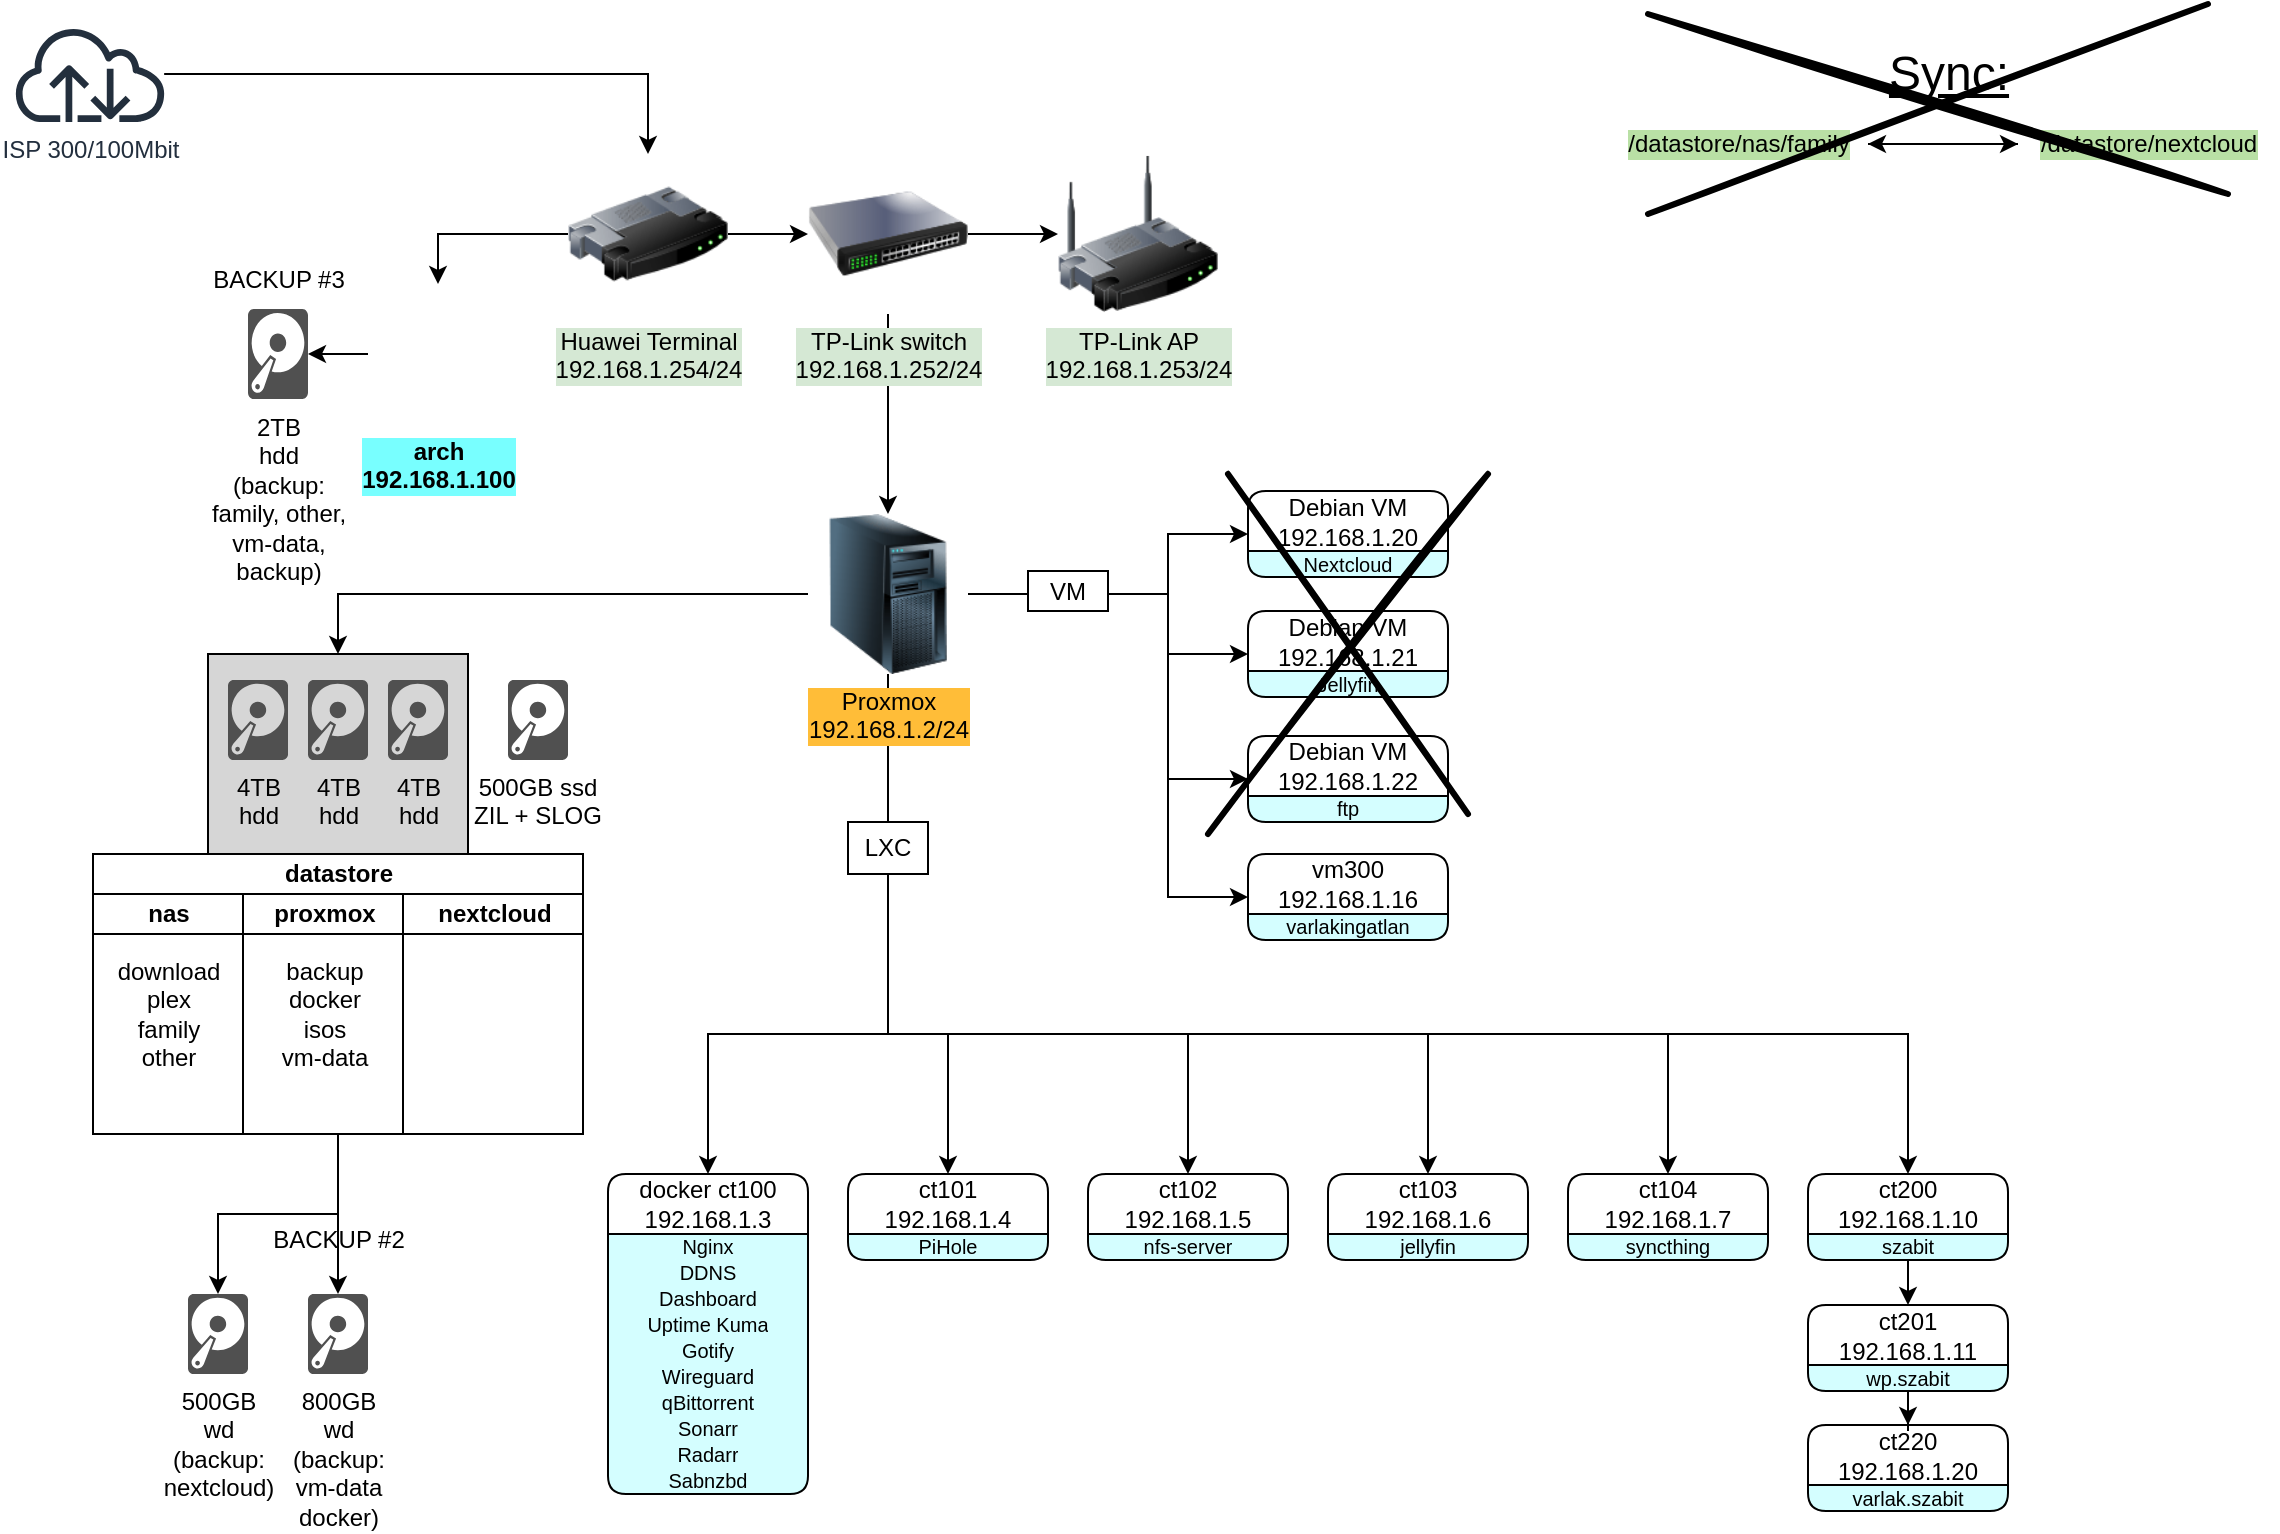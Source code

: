 <mxfile version="21.1.1" type="github">
  <diagram name="Page-1" id="GawN0sBzUaCXgQbSJTzt">
    <mxGraphModel dx="1434" dy="782" grid="1" gridSize="10" guides="1" tooltips="1" connect="1" arrows="1" fold="1" page="1" pageScale="1" pageWidth="1169" pageHeight="827" math="0" shadow="0">
      <root>
        <mxCell id="0" />
        <mxCell id="1" parent="0" />
        <mxCell id="Fs72LVVjV9bSrvQO9REc-50" value="" style="rounded=0;whiteSpace=wrap;html=1;fillColor=#D6D6D6;direction=east;" parent="1" vertex="1">
          <mxGeometry x="120" y="330" width="130" height="100" as="geometry" />
        </mxCell>
        <mxCell id="Fs72LVVjV9bSrvQO9REc-9" value="&lt;div&gt;4TB&lt;/div&gt;&lt;div&gt;hdd&lt;br&gt;&lt;/div&gt;" style="sketch=0;pointerEvents=1;shadow=0;dashed=0;html=1;strokeColor=none;fillColor=#505050;labelPosition=center;verticalLabelPosition=bottom;verticalAlign=top;outlineConnect=0;align=center;shape=mxgraph.office.devices.hard_disk;direction=east;" parent="1" vertex="1">
          <mxGeometry x="130" y="343" width="30" height="40" as="geometry" />
        </mxCell>
        <mxCell id="Fs72LVVjV9bSrvQO9REc-11" value="&lt;div&gt;4TB&lt;/div&gt;&lt;div&gt;hdd&lt;br&gt;&lt;/div&gt;" style="sketch=0;pointerEvents=1;shadow=0;dashed=0;html=1;strokeColor=none;fillColor=#505050;labelPosition=center;verticalLabelPosition=bottom;verticalAlign=top;outlineConnect=0;align=center;shape=mxgraph.office.devices.hard_disk;direction=east;" parent="1" vertex="1">
          <mxGeometry x="170" y="343" width="30" height="40" as="geometry" />
        </mxCell>
        <mxCell id="Fs72LVVjV9bSrvQO9REc-12" value="&lt;div&gt;4TB&lt;/div&gt;&lt;div&gt;hdd&lt;/div&gt;" style="sketch=0;pointerEvents=1;shadow=0;dashed=0;html=1;strokeColor=none;fillColor=#505050;labelPosition=center;verticalLabelPosition=bottom;verticalAlign=top;outlineConnect=0;align=center;shape=mxgraph.office.devices.hard_disk;direction=east;" parent="1" vertex="1">
          <mxGeometry x="210" y="343" width="30" height="40" as="geometry" />
        </mxCell>
        <mxCell id="Fs72LVVjV9bSrvQO9REc-13" value="500GB ssd &#xa;ZIL + SLOG" style="sketch=0;pointerEvents=1;shadow=0;dashed=0;strokeColor=none;fillColor=#505050;labelPosition=center;verticalLabelPosition=bottom;verticalAlign=top;outlineConnect=0;align=center;shape=mxgraph.office.devices.hard_disk;direction=east;" parent="1" vertex="1">
          <mxGeometry x="270" y="343" width="30" height="40" as="geometry" />
        </mxCell>
        <mxCell id="Fs72LVVjV9bSrvQO9REc-14" value="&lt;div&gt;500GB&lt;/div&gt;&lt;div&gt;wd&lt;br&gt;&lt;/div&gt;&lt;div&gt;(backup: &lt;br&gt;&lt;/div&gt;&lt;div&gt;nextcloud)&lt;br&gt;&lt;/div&gt;" style="sketch=0;pointerEvents=1;shadow=0;dashed=0;html=1;strokeColor=none;fillColor=#505050;labelPosition=center;verticalLabelPosition=bottom;verticalAlign=top;outlineConnect=0;align=center;shape=mxgraph.office.devices.hard_disk;" parent="1" vertex="1">
          <mxGeometry x="110" y="650" width="30" height="40" as="geometry" />
        </mxCell>
        <mxCell id="fxr6Ct1nMl8JVyecD1b2-149" style="edgeStyle=orthogonalEdgeStyle;rounded=0;orthogonalLoop=1;jettySize=auto;html=1;" parent="1" source="Fs72LVVjV9bSrvQO9REc-26" target="Fs72LVVjV9bSrvQO9REc-14" edge="1">
          <mxGeometry relative="1" as="geometry" />
        </mxCell>
        <mxCell id="fxr6Ct1nMl8JVyecD1b2-151" style="edgeStyle=orthogonalEdgeStyle;rounded=0;orthogonalLoop=1;jettySize=auto;html=1;" parent="1" source="Fs72LVVjV9bSrvQO9REc-26" target="tln2pNOTJKCZgoth8Ehh-34" edge="1">
          <mxGeometry relative="1" as="geometry" />
        </mxCell>
        <mxCell id="Fs72LVVjV9bSrvQO9REc-26" value="datastore" style="swimlane;childLayout=stackLayout;resizeParent=1;resizeParentMax=0;startSize=20;html=1;direction=east;" parent="1" vertex="1">
          <mxGeometry x="62.5" y="430" width="245.0" height="140" as="geometry" />
        </mxCell>
        <mxCell id="Fs72LVVjV9bSrvQO9REc-27" value="nas" style="swimlane;startSize=20;html=1;direction=east;" parent="Fs72LVVjV9bSrvQO9REc-26" vertex="1">
          <mxGeometry y="20" width="75.0" height="120" as="geometry" />
        </mxCell>
        <mxCell id="Fs72LVVjV9bSrvQO9REc-32" value="&lt;div&gt;download&lt;/div&gt;&lt;div&gt;plex&lt;/div&gt;&lt;div&gt;family&lt;/div&gt;&lt;div&gt;other&lt;br&gt;&lt;/div&gt;" style="text;html=1;align=center;verticalAlign=middle;resizable=0;points=[];autosize=1;strokeColor=none;fillColor=none;" parent="Fs72LVVjV9bSrvQO9REc-27" vertex="1">
          <mxGeometry x="2.5" y="25" width="70" height="70" as="geometry" />
        </mxCell>
        <mxCell id="Fs72LVVjV9bSrvQO9REc-28" value="proxmox" style="swimlane;startSize=20;html=1;direction=east;" parent="Fs72LVVjV9bSrvQO9REc-26" vertex="1">
          <mxGeometry x="75.0" y="20" width="80" height="120" as="geometry">
            <mxRectangle x="75.0" y="20" width="40" height="160" as="alternateBounds" />
          </mxGeometry>
        </mxCell>
        <mxCell id="Fs72LVVjV9bSrvQO9REc-31" value="&lt;div&gt;backup&lt;/div&gt;&lt;div&gt;docker&lt;/div&gt;&lt;div&gt;isos&lt;/div&gt;&lt;div&gt;vm-data&lt;br&gt;&lt;/div&gt;" style="text;html=1;align=center;verticalAlign=middle;resizable=0;points=[];autosize=1;strokeColor=none;fillColor=none;" parent="Fs72LVVjV9bSrvQO9REc-28" vertex="1">
          <mxGeometry x="5.0" y="25" width="70" height="70" as="geometry" />
        </mxCell>
        <mxCell id="Fs72LVVjV9bSrvQO9REc-29" value="nextcloud" style="swimlane;startSize=20;html=1;direction=east;" parent="Fs72LVVjV9bSrvQO9REc-26" vertex="1">
          <mxGeometry x="155.0" y="20" width="90" height="120" as="geometry">
            <mxRectangle x="240" y="20" width="40" height="160" as="alternateBounds" />
          </mxGeometry>
        </mxCell>
        <mxCell id="Fs72LVVjV9bSrvQO9REc-48" value="&lt;div&gt;2TB&lt;/div&gt;&lt;div&gt;hdd&lt;br&gt;&lt;/div&gt;&lt;div&gt;(backup:&lt;/div&gt;&lt;div&gt;family, other,&lt;/div&gt;&lt;div&gt;vm-data,&lt;/div&gt;&lt;div&gt;backup)&lt;br&gt;&lt;/div&gt;" style="sketch=0;pointerEvents=1;shadow=0;dashed=0;html=1;strokeColor=none;fillColor=#505050;labelPosition=center;verticalLabelPosition=bottom;verticalAlign=top;outlineConnect=0;align=center;shape=mxgraph.office.devices.hard_disk;" parent="1" vertex="1">
          <mxGeometry x="140" y="157.5" width="30" height="45" as="geometry" />
        </mxCell>
        <mxCell id="tln2pNOTJKCZgoth8Ehh-21" style="edgeStyle=orthogonalEdgeStyle;rounded=0;orthogonalLoop=1;jettySize=auto;html=1;entryX=0.5;entryY=0;entryDx=0;entryDy=0;" parent="1" source="tln2pNOTJKCZgoth8Ehh-8" target="tln2pNOTJKCZgoth8Ehh-18" edge="1">
          <mxGeometry relative="1" as="geometry">
            <mxPoint x="680" y="180" as="targetPoint" />
          </mxGeometry>
        </mxCell>
        <mxCell id="tln2pNOTJKCZgoth8Ehh-56" style="edgeStyle=orthogonalEdgeStyle;rounded=0;orthogonalLoop=1;jettySize=auto;html=1;entryX=0;entryY=0.5;entryDx=0;entryDy=0;" parent="1" source="tln2pNOTJKCZgoth8Ehh-8" target="tln2pNOTJKCZgoth8Ehh-10" edge="1">
          <mxGeometry relative="1" as="geometry" />
        </mxCell>
        <mxCell id="tln2pNOTJKCZgoth8Ehh-8" value="&lt;div&gt;Huawei Terminal&lt;/div&gt;&lt;div&gt;192.168.1.254/24&lt;br&gt;&lt;/div&gt;" style="image;html=1;image=img/lib/clip_art/networking/Router_128x128.png;labelBackgroundColor=#D5E8D4;" parent="1" vertex="1">
          <mxGeometry x="300" y="80" width="80" height="80" as="geometry" />
        </mxCell>
        <mxCell id="tln2pNOTJKCZgoth8Ehh-24" style="edgeStyle=orthogonalEdgeStyle;rounded=0;orthogonalLoop=1;jettySize=auto;html=1;" parent="1" source="tln2pNOTJKCZgoth8Ehh-10" target="tln2pNOTJKCZgoth8Ehh-15" edge="1">
          <mxGeometry relative="1" as="geometry" />
        </mxCell>
        <mxCell id="tln2pNOTJKCZgoth8Ehh-9" value="&lt;div&gt;TP-Link AP&lt;/div&gt;&lt;div&gt;192.168.1.253/24&lt;br&gt;&lt;/div&gt;" style="image;html=1;image=img/lib/clip_art/networking/Wireless_Router_128x128.png;labelBackgroundColor=#D5E8D4;" parent="1" vertex="1">
          <mxGeometry x="545" y="80" width="80" height="80" as="geometry" />
        </mxCell>
        <mxCell id="tln2pNOTJKCZgoth8Ehh-58" style="edgeStyle=orthogonalEdgeStyle;rounded=0;orthogonalLoop=1;jettySize=auto;html=1;entryX=0;entryY=0.5;entryDx=0;entryDy=0;" parent="1" source="tln2pNOTJKCZgoth8Ehh-10" target="tln2pNOTJKCZgoth8Ehh-9" edge="1">
          <mxGeometry relative="1" as="geometry" />
        </mxCell>
        <mxCell id="tln2pNOTJKCZgoth8Ehh-10" value="&lt;div&gt;TP-Link switch&lt;/div&gt;&lt;div&gt;192.168.1.252/24&lt;br&gt;&lt;/div&gt;" style="image;html=1;image=img/lib/clip_art/networking/Switch_128x128.png;labelBackgroundColor=#D5E8D4;" parent="1" vertex="1">
          <mxGeometry x="420" y="80" width="80" height="80" as="geometry" />
        </mxCell>
        <mxCell id="tln2pNOTJKCZgoth8Ehh-25" style="edgeStyle=orthogonalEdgeStyle;rounded=0;orthogonalLoop=1;jettySize=auto;html=1;entryX=0.5;entryY=0;entryDx=0;entryDy=0;" parent="1" source="tln2pNOTJKCZgoth8Ehh-15" target="Fs72LVVjV9bSrvQO9REc-50" edge="1">
          <mxGeometry relative="1" as="geometry">
            <Array as="points">
              <mxPoint x="185" y="300" />
            </Array>
          </mxGeometry>
        </mxCell>
        <mxCell id="fxr6Ct1nMl8JVyecD1b2-109" style="edgeStyle=orthogonalEdgeStyle;rounded=0;orthogonalLoop=1;jettySize=auto;html=1;entryX=0.5;entryY=0;entryDx=0;entryDy=0;" parent="1" source="tln2pNOTJKCZgoth8Ehh-15" target="fxr6Ct1nMl8JVyecD1b2-2" edge="1">
          <mxGeometry relative="1" as="geometry">
            <Array as="points">
              <mxPoint x="460" y="520" />
              <mxPoint x="370" y="520" />
            </Array>
          </mxGeometry>
        </mxCell>
        <mxCell id="fxr6Ct1nMl8JVyecD1b2-110" style="edgeStyle=orthogonalEdgeStyle;rounded=0;orthogonalLoop=1;jettySize=auto;html=1;entryX=0.5;entryY=0;entryDx=0;entryDy=0;" parent="1" source="tln2pNOTJKCZgoth8Ehh-15" target="fxr6Ct1nMl8JVyecD1b2-100" edge="1">
          <mxGeometry relative="1" as="geometry">
            <Array as="points">
              <mxPoint x="460" y="520" />
              <mxPoint x="490" y="520" />
            </Array>
          </mxGeometry>
        </mxCell>
        <mxCell id="fxr6Ct1nMl8JVyecD1b2-111" style="edgeStyle=orthogonalEdgeStyle;rounded=0;orthogonalLoop=1;jettySize=auto;html=1;entryX=0.5;entryY=0;entryDx=0;entryDy=0;" parent="1" source="tln2pNOTJKCZgoth8Ehh-15" target="fxr6Ct1nMl8JVyecD1b2-87" edge="1">
          <mxGeometry relative="1" as="geometry">
            <Array as="points">
              <mxPoint x="460" y="520" />
              <mxPoint x="610" y="520" />
            </Array>
          </mxGeometry>
        </mxCell>
        <mxCell id="fxr6Ct1nMl8JVyecD1b2-112" style="edgeStyle=orthogonalEdgeStyle;rounded=0;orthogonalLoop=1;jettySize=auto;html=1;entryX=0.5;entryY=0;entryDx=0;entryDy=0;" parent="1" source="fxr6Ct1nMl8JVyecD1b2-122" target="fxr6Ct1nMl8JVyecD1b2-68" edge="1">
          <mxGeometry relative="1" as="geometry">
            <Array as="points">
              <mxPoint x="460" y="520" />
              <mxPoint x="970" y="520" />
            </Array>
          </mxGeometry>
        </mxCell>
        <mxCell id="fxr6Ct1nMl8JVyecD1b2-130" style="edgeStyle=orthogonalEdgeStyle;rounded=0;orthogonalLoop=1;jettySize=auto;html=1;entryX=0;entryY=0.5;entryDx=0;entryDy=0;" parent="1" source="tln2pNOTJKCZgoth8Ehh-15" target="fxr6Ct1nMl8JVyecD1b2-116" edge="1">
          <mxGeometry relative="1" as="geometry">
            <Array as="points">
              <mxPoint x="600" y="300" />
              <mxPoint x="600" y="270" />
            </Array>
          </mxGeometry>
        </mxCell>
        <mxCell id="fxr6Ct1nMl8JVyecD1b2-131" style="edgeStyle=orthogonalEdgeStyle;rounded=0;orthogonalLoop=1;jettySize=auto;html=1;entryX=0;entryY=0.5;entryDx=0;entryDy=0;" parent="1" source="tln2pNOTJKCZgoth8Ehh-15" target="fxr6Ct1nMl8JVyecD1b2-42" edge="1">
          <mxGeometry relative="1" as="geometry">
            <Array as="points">
              <mxPoint x="600" y="300" />
              <mxPoint x="600" y="330" />
            </Array>
          </mxGeometry>
        </mxCell>
        <mxCell id="fxr6Ct1nMl8JVyecD1b2-141" style="edgeStyle=orthogonalEdgeStyle;rounded=0;orthogonalLoop=1;jettySize=auto;html=1;entryX=0;entryY=0.5;entryDx=0;entryDy=0;" parent="1" source="tln2pNOTJKCZgoth8Ehh-15" target="fxr6Ct1nMl8JVyecD1b2-138" edge="1">
          <mxGeometry relative="1" as="geometry">
            <Array as="points">
              <mxPoint x="600" y="300" />
              <mxPoint x="600" y="393" />
            </Array>
          </mxGeometry>
        </mxCell>
        <mxCell id="hygX6IKFytHFEAlB1i6J-7" style="edgeStyle=orthogonalEdgeStyle;rounded=0;orthogonalLoop=1;jettySize=auto;html=1;entryX=0.5;entryY=0;entryDx=0;entryDy=0;" parent="1" source="tln2pNOTJKCZgoth8Ehh-15" target="hygX6IKFytHFEAlB1i6J-4" edge="1">
          <mxGeometry relative="1" as="geometry">
            <Array as="points">
              <mxPoint x="460" y="520" />
              <mxPoint x="730" y="520" />
            </Array>
          </mxGeometry>
        </mxCell>
        <mxCell id="9eDpl4vLRfdG0ob5w365-9" style="edgeStyle=orthogonalEdgeStyle;rounded=0;orthogonalLoop=1;jettySize=auto;html=1;" edge="1" parent="1" source="tln2pNOTJKCZgoth8Ehh-15" target="9eDpl4vLRfdG0ob5w365-5">
          <mxGeometry relative="1" as="geometry">
            <Array as="points">
              <mxPoint x="460" y="520" />
              <mxPoint x="850" y="520" />
            </Array>
          </mxGeometry>
        </mxCell>
        <mxCell id="9eDpl4vLRfdG0ob5w365-11" style="edgeStyle=orthogonalEdgeStyle;rounded=0;orthogonalLoop=1;jettySize=auto;html=1;entryX=0;entryY=0.5;entryDx=0;entryDy=0;" edge="1" parent="1" source="tln2pNOTJKCZgoth8Ehh-15" target="fxr6Ct1nMl8JVyecD1b2-72">
          <mxGeometry relative="1" as="geometry">
            <Array as="points">
              <mxPoint x="600" y="300" />
              <mxPoint x="600" y="452" />
            </Array>
          </mxGeometry>
        </mxCell>
        <mxCell id="tln2pNOTJKCZgoth8Ehh-15" value="&lt;div&gt;Proxmox&lt;/div&gt;&lt;div&gt;192.168.1.2/24&lt;br&gt;&lt;/div&gt;" style="image;html=1;image=img/lib/clip_art/computers/Server_Tower_128x128.png;labelBackgroundColor=#FFBD38;" parent="1" vertex="1">
          <mxGeometry x="420" y="260" width="80" height="80" as="geometry" />
        </mxCell>
        <mxCell id="tln2pNOTJKCZgoth8Ehh-39" value="" style="edgeStyle=orthogonalEdgeStyle;rounded=0;orthogonalLoop=1;jettySize=auto;html=1;" parent="1" source="tln2pNOTJKCZgoth8Ehh-18" target="Fs72LVVjV9bSrvQO9REc-48" edge="1">
          <mxGeometry relative="1" as="geometry" />
        </mxCell>
        <mxCell id="tln2pNOTJKCZgoth8Ehh-18" value="&lt;div&gt;&lt;b&gt;arch&lt;/b&gt;&lt;/div&gt;&lt;div&gt;&lt;b&gt;192.168.1.100&lt;br&gt;&lt;/b&gt;&lt;/div&gt;" style="shape=image;html=1;verticalAlign=top;verticalLabelPosition=bottom;labelBackgroundColor=#78FFFF;imageAspect=0;aspect=fixed;image=https://cdn0.iconfinder.com/data/icons/icons-unleashed-vol1/128/-desktop.png" parent="1" vertex="1">
          <mxGeometry x="200" y="145" width="70" height="70" as="geometry" />
        </mxCell>
        <mxCell id="tln2pNOTJKCZgoth8Ehh-34" value="&lt;div&gt;800GB&lt;/div&gt;&lt;div&gt;wd&lt;/div&gt;&lt;div&gt;(backup:&lt;/div&gt;&lt;div&gt;vm-data&lt;/div&gt;&lt;div&gt;docker)&lt;br&gt;&lt;/div&gt;" style="sketch=0;pointerEvents=1;shadow=0;dashed=0;html=1;strokeColor=none;fillColor=#505050;labelPosition=center;verticalLabelPosition=bottom;verticalAlign=top;outlineConnect=0;align=center;shape=mxgraph.office.devices.hard_disk;" parent="1" vertex="1">
          <mxGeometry x="170" y="650" width="30" height="40" as="geometry" />
        </mxCell>
        <mxCell id="tln2pNOTJKCZgoth8Ehh-45" value="BACKUP #2" style="text;html=1;align=center;verticalAlign=middle;resizable=0;points=[];autosize=1;strokeColor=none;fillColor=none;" parent="1" vertex="1">
          <mxGeometry x="140" y="607.5" width="90" height="30" as="geometry" />
        </mxCell>
        <mxCell id="tln2pNOTJKCZgoth8Ehh-46" value="BACKUP #3" style="text;html=1;align=center;verticalAlign=middle;resizable=0;points=[];autosize=1;strokeColor=none;fillColor=none;textDirection=ltr;rotation=0;" parent="1" vertex="1">
          <mxGeometry x="110" y="127.5" width="90" height="30" as="geometry" />
        </mxCell>
        <mxCell id="tln2pNOTJKCZgoth8Ehh-51" value="&lt;div style=&quot;font-size: 24px;&quot;&gt;Sync:&lt;/div&gt;" style="text;html=1;align=center;verticalAlign=middle;resizable=0;points=[];autosize=1;strokeColor=none;fillColor=none;fontSize=24;fontStyle=4" parent="1" vertex="1">
          <mxGeometry x="950" y="20" width="80" height="40" as="geometry" />
        </mxCell>
        <mxCell id="tln2pNOTJKCZgoth8Ehh-54" value="" style="edgeStyle=orthogonalEdgeStyle;rounded=0;orthogonalLoop=1;jettySize=auto;html=1;" parent="1" source="tln2pNOTJKCZgoth8Ehh-52" target="tln2pNOTJKCZgoth8Ehh-53" edge="1">
          <mxGeometry relative="1" as="geometry" />
        </mxCell>
        <mxCell id="tln2pNOTJKCZgoth8Ehh-52" value="/datastore/nas/family" style="text;align=center;verticalAlign=middle;resizable=0;points=[];autosize=1;strokeColor=none;fillColor=none;labelBackgroundColor=#B9E0A5;labelBorderColor=none;html=1;" parent="1" vertex="1">
          <mxGeometry x="820" y="60" width="130" height="30" as="geometry" />
        </mxCell>
        <mxCell id="tln2pNOTJKCZgoth8Ehh-55" style="edgeStyle=orthogonalEdgeStyle;rounded=0;orthogonalLoop=1;jettySize=auto;html=1;" parent="1" source="tln2pNOTJKCZgoth8Ehh-53" target="tln2pNOTJKCZgoth8Ehh-52" edge="1">
          <mxGeometry relative="1" as="geometry" />
        </mxCell>
        <mxCell id="tln2pNOTJKCZgoth8Ehh-53" value="/datastore/nextcloud" style="text;html=1;align=center;verticalAlign=middle;resizable=0;points=[];autosize=1;strokeColor=none;fillColor=none;fontColor=#000000;labelBackgroundColor=#B9E0A5;" parent="1" vertex="1">
          <mxGeometry x="1025" y="60" width="130" height="30" as="geometry" />
        </mxCell>
        <mxCell id="fxr6Ct1nMl8JVyecD1b2-2" value="&lt;div style=&quot;&quot;&gt;docker ct100&lt;br&gt;&lt;/div&gt;&lt;div style=&quot;&quot;&gt;&lt;font style=&quot;font-size: 12px;&quot;&gt;192.168.1.3&lt;font style=&quot;font-size: 12px;&quot;&gt;&lt;br&gt;&lt;/font&gt;&lt;/font&gt;&lt;/div&gt;" style="swimlane;fontStyle=0;childLayout=stackLayout;horizontal=1;startSize=30;horizontalStack=0;resizeParent=1;resizeParentMax=0;resizeLast=0;collapsible=1;marginBottom=0;whiteSpace=wrap;html=1;labelBackgroundColor=none;labelBorderColor=none;swimlaneLine=1;strokeColor=default;rounded=1;swimlaneFillColor=#D4FEFF;fillColor=none;glass=0;shadow=0;arcSize=10;" parent="1" vertex="1">
          <mxGeometry x="320" y="590" width="100" height="160" as="geometry">
            <mxRectangle x="360" y="594.5" width="100" height="30" as="alternateBounds" />
          </mxGeometry>
        </mxCell>
        <mxCell id="fxr6Ct1nMl8JVyecD1b2-3" value="Nginx" style="text;strokeColor=none;fillColor=none;align=center;verticalAlign=top;spacingLeft=4;spacingRight=4;overflow=hidden;points=[[0,0.5],[1,0.5]];portConstraint=eastwest;rotatable=0;fontSize=10;horizontal=1;labelPosition=center;verticalLabelPosition=top;html=1;whiteSpace=wrap;spacing=9;" parent="fxr6Ct1nMl8JVyecD1b2-2" vertex="1">
          <mxGeometry y="30" width="100" height="13" as="geometry" />
        </mxCell>
        <mxCell id="fxr6Ct1nMl8JVyecD1b2-26" value="DDNS" style="text;strokeColor=none;fillColor=none;align=center;verticalAlign=top;spacingLeft=4;spacingRight=4;overflow=hidden;points=[[0,0.5],[1,0.5]];portConstraint=eastwest;rotatable=0;fontSize=10;horizontal=1;labelPosition=center;verticalLabelPosition=top;html=1;whiteSpace=wrap;spacing=9;" parent="fxr6Ct1nMl8JVyecD1b2-2" vertex="1">
          <mxGeometry y="43" width="100" height="13" as="geometry" />
        </mxCell>
        <mxCell id="fxr6Ct1nMl8JVyecD1b2-21" value="Dashboard" style="text;strokeColor=none;fillColor=none;align=center;verticalAlign=top;spacingLeft=4;spacingRight=4;overflow=hidden;points=[[0,0.5],[1,0.5]];portConstraint=eastwest;rotatable=0;fontSize=10;horizontal=1;labelPosition=center;verticalLabelPosition=top;html=1;whiteSpace=wrap;spacing=9;" parent="fxr6Ct1nMl8JVyecD1b2-2" vertex="1">
          <mxGeometry y="56" width="100" height="13" as="geometry" />
        </mxCell>
        <mxCell id="fxr6Ct1nMl8JVyecD1b2-25" value="Uptime Kuma" style="text;strokeColor=none;fillColor=none;align=center;verticalAlign=top;spacingLeft=4;spacingRight=4;overflow=hidden;points=[[0,0.5],[1,0.5]];portConstraint=eastwest;rotatable=0;fontSize=10;horizontal=1;labelPosition=center;verticalLabelPosition=top;html=1;whiteSpace=wrap;spacing=9;" parent="fxr6Ct1nMl8JVyecD1b2-2" vertex="1">
          <mxGeometry y="69" width="100" height="13" as="geometry" />
        </mxCell>
        <mxCell id="fxr6Ct1nMl8JVyecD1b2-24" value="Gotify" style="text;strokeColor=none;fillColor=none;align=center;verticalAlign=top;spacingLeft=4;spacingRight=4;overflow=hidden;points=[[0,0.5],[1,0.5]];portConstraint=eastwest;rotatable=0;fontSize=10;horizontal=1;labelPosition=center;verticalLabelPosition=top;html=1;whiteSpace=wrap;spacing=9;" parent="fxr6Ct1nMl8JVyecD1b2-2" vertex="1">
          <mxGeometry y="82" width="100" height="13" as="geometry" />
        </mxCell>
        <mxCell id="fxr6Ct1nMl8JVyecD1b2-85" value="Wireguard" style="text;strokeColor=none;fillColor=none;align=center;verticalAlign=top;spacingLeft=4;spacingRight=4;overflow=hidden;points=[[0,0.5],[1,0.5]];portConstraint=eastwest;rotatable=0;fontSize=10;horizontal=1;labelPosition=center;verticalLabelPosition=top;html=1;whiteSpace=wrap;spacing=9;" parent="fxr6Ct1nMl8JVyecD1b2-2" vertex="1">
          <mxGeometry y="95" width="100" height="13" as="geometry" />
        </mxCell>
        <mxCell id="fxr6Ct1nMl8JVyecD1b2-37" value="qBittorrent" style="text;strokeColor=none;fillColor=none;align=center;verticalAlign=top;spacingLeft=4;spacingRight=4;overflow=hidden;points=[[0,0.5],[1,0.5]];portConstraint=eastwest;rotatable=0;fontSize=10;horizontal=1;labelPosition=center;verticalLabelPosition=top;html=1;whiteSpace=wrap;spacing=9;" parent="fxr6Ct1nMl8JVyecD1b2-2" vertex="1">
          <mxGeometry y="108" width="100" height="13" as="geometry" />
        </mxCell>
        <mxCell id="fxr6Ct1nMl8JVyecD1b2-84" value="Sonarr" style="text;strokeColor=none;fillColor=none;align=center;verticalAlign=top;spacingLeft=4;spacingRight=4;overflow=hidden;points=[[0,0.5],[1,0.5]];portConstraint=eastwest;rotatable=0;fontSize=10;horizontal=1;labelPosition=center;verticalLabelPosition=top;html=1;whiteSpace=wrap;spacing=9;" parent="fxr6Ct1nMl8JVyecD1b2-2" vertex="1">
          <mxGeometry y="121" width="100" height="13" as="geometry" />
        </mxCell>
        <mxCell id="fxr6Ct1nMl8JVyecD1b2-78" value="Radarr" style="text;strokeColor=none;fillColor=none;align=center;verticalAlign=top;spacingLeft=4;spacingRight=4;overflow=hidden;points=[[0,0.5],[1,0.5]];portConstraint=eastwest;rotatable=0;fontSize=10;horizontal=1;labelPosition=center;verticalLabelPosition=top;html=1;whiteSpace=wrap;spacing=9;" parent="fxr6Ct1nMl8JVyecD1b2-2" vertex="1">
          <mxGeometry y="134" width="100" height="13" as="geometry" />
        </mxCell>
        <mxCell id="fxr6Ct1nMl8JVyecD1b2-79" value="Sabnzbd" style="text;strokeColor=none;fillColor=none;align=center;verticalAlign=top;spacingLeft=4;spacingRight=4;overflow=hidden;points=[[0,0.5],[1,0.5]];portConstraint=eastwest;rotatable=0;fontSize=10;horizontal=1;labelPosition=center;verticalLabelPosition=top;html=1;whiteSpace=wrap;spacing=9;" parent="fxr6Ct1nMl8JVyecD1b2-2" vertex="1">
          <mxGeometry y="147" width="100" height="13" as="geometry" />
        </mxCell>
        <mxCell id="fxr6Ct1nMl8JVyecD1b2-42" value="&lt;div&gt;Debian VM&lt;/div&gt;192.168.1.21" style="swimlane;fontStyle=0;childLayout=stackLayout;horizontal=1;startSize=30;horizontalStack=0;resizeParent=1;resizeParentMax=0;resizeLast=0;collapsible=1;marginBottom=0;whiteSpace=wrap;html=1;labelBackgroundColor=none;labelBorderColor=none;swimlaneLine=1;strokeColor=default;rounded=1;swimlaneFillColor=#D4FEFF;fillColor=none;glass=0;shadow=0;arcSize=10;" parent="1" vertex="1">
          <mxGeometry x="640" y="308.5" width="100" height="43" as="geometry">
            <mxRectangle x="920" y="280" width="100" height="30" as="alternateBounds" />
          </mxGeometry>
        </mxCell>
        <mxCell id="fxr6Ct1nMl8JVyecD1b2-66" value="Jellyfin" style="text;strokeColor=none;fillColor=none;align=center;verticalAlign=top;spacingLeft=4;spacingRight=4;overflow=hidden;points=[[0,0.5],[1,0.5]];portConstraint=eastwest;rotatable=0;fontSize=10;horizontal=1;labelPosition=center;verticalLabelPosition=top;html=1;whiteSpace=wrap;spacing=9;" parent="fxr6Ct1nMl8JVyecD1b2-42" vertex="1">
          <mxGeometry y="30" width="100" height="13" as="geometry" />
        </mxCell>
        <mxCell id="fxr6Ct1nMl8JVyecD1b2-134" value="" style="edgeStyle=orthogonalEdgeStyle;rounded=0;orthogonalLoop=1;jettySize=auto;html=1;" parent="1" source="fxr6Ct1nMl8JVyecD1b2-68" target="fxr6Ct1nMl8JVyecD1b2-132" edge="1">
          <mxGeometry relative="1" as="geometry" />
        </mxCell>
        <mxCell id="fxr6Ct1nMl8JVyecD1b2-68" value="&lt;div&gt;ct200&lt;/div&gt;&lt;div&gt;192.168.1.10&lt;br&gt;&lt;/div&gt;" style="swimlane;fontStyle=0;childLayout=stackLayout;horizontal=1;startSize=30;horizontalStack=0;resizeParent=1;resizeParentMax=0;resizeLast=0;collapsible=1;marginBottom=0;whiteSpace=wrap;html=1;labelBackgroundColor=none;labelBorderColor=none;swimlaneLine=1;strokeColor=default;rounded=1;swimlaneFillColor=#D4FEFF;fillColor=none;glass=0;shadow=0;arcSize=10;" parent="1" vertex="1">
          <mxGeometry x="920" y="590" width="100" height="43" as="geometry">
            <mxRectangle x="480" y="594.5" width="100" height="30" as="alternateBounds" />
          </mxGeometry>
        </mxCell>
        <mxCell id="fxr6Ct1nMl8JVyecD1b2-70" value="szabit" style="text;strokeColor=none;fillColor=none;align=center;verticalAlign=top;spacingLeft=4;spacingRight=4;overflow=hidden;points=[[0,0.5],[1,0.5]];portConstraint=eastwest;rotatable=0;fontSize=10;horizontal=1;labelPosition=center;verticalLabelPosition=top;html=1;whiteSpace=wrap;spacing=9;" parent="fxr6Ct1nMl8JVyecD1b2-68" vertex="1">
          <mxGeometry y="30" width="100" height="13" as="geometry" />
        </mxCell>
        <mxCell id="fxr6Ct1nMl8JVyecD1b2-72" value="&lt;div&gt;vm300&lt;br&gt;&lt;/div&gt;&lt;div&gt;192.168.1.16&lt;br&gt;&lt;/div&gt;" style="swimlane;fontStyle=0;childLayout=stackLayout;horizontal=1;startSize=30;horizontalStack=0;resizeParent=1;resizeParentMax=0;resizeLast=0;collapsible=1;marginBottom=0;whiteSpace=wrap;html=1;labelBackgroundColor=none;labelBorderColor=none;swimlaneLine=1;strokeColor=default;rounded=1;swimlaneFillColor=#D4FEFF;fillColor=none;glass=0;shadow=0;arcSize=10;" parent="1" vertex="1">
          <mxGeometry x="640" y="430" width="100" height="43" as="geometry">
            <mxRectangle x="600" y="594.5" width="100" height="30" as="alternateBounds" />
          </mxGeometry>
        </mxCell>
        <mxCell id="fxr6Ct1nMl8JVyecD1b2-73" value="varlakingatlan" style="text;strokeColor=none;fillColor=none;align=center;verticalAlign=top;spacingLeft=4;spacingRight=4;overflow=hidden;points=[[0,0.5],[1,0.5]];portConstraint=eastwest;rotatable=0;fontSize=10;horizontal=1;labelPosition=center;verticalLabelPosition=top;html=1;whiteSpace=wrap;spacing=9;" parent="fxr6Ct1nMl8JVyecD1b2-72" vertex="1">
          <mxGeometry y="30" width="100" height="13" as="geometry" />
        </mxCell>
        <mxCell id="fxr6Ct1nMl8JVyecD1b2-87" value="ct102&lt;div style=&quot;&quot;&gt;&lt;font style=&quot;font-size: 12px;&quot;&gt;192.168.1.5&lt;font style=&quot;font-size: 12px;&quot;&gt;&lt;br&gt;&lt;/font&gt;&lt;/font&gt;&lt;/div&gt;" style="swimlane;fontStyle=0;childLayout=stackLayout;horizontal=1;startSize=30;horizontalStack=0;resizeParent=1;resizeParentMax=0;resizeLast=0;collapsible=1;marginBottom=0;whiteSpace=wrap;html=1;labelBackgroundColor=none;labelBorderColor=none;swimlaneLine=1;strokeColor=default;rounded=1;swimlaneFillColor=#D4FEFF;fillColor=none;glass=0;shadow=0;arcSize=10;" parent="1" vertex="1">
          <mxGeometry x="560" y="590" width="100" height="43" as="geometry">
            <mxRectangle x="360" y="594.5" width="100" height="30" as="alternateBounds" />
          </mxGeometry>
        </mxCell>
        <mxCell id="fxr6Ct1nMl8JVyecD1b2-106" value="nfs-server" style="text;strokeColor=none;fillColor=none;align=center;verticalAlign=top;spacingLeft=4;spacingRight=4;overflow=hidden;points=[[0,0.5],[1,0.5]];portConstraint=eastwest;rotatable=0;fontSize=10;horizontal=1;labelPosition=center;verticalLabelPosition=top;html=1;whiteSpace=wrap;spacing=9;" parent="fxr6Ct1nMl8JVyecD1b2-87" vertex="1">
          <mxGeometry y="30" width="100" height="13" as="geometry" />
        </mxCell>
        <mxCell id="fxr6Ct1nMl8JVyecD1b2-100" value="ct101&lt;div style=&quot;&quot;&gt;&lt;font style=&quot;font-size: 12px;&quot;&gt;192.168.1.4&lt;font style=&quot;font-size: 12px;&quot;&gt;&lt;br&gt;&lt;/font&gt;&lt;/font&gt;&lt;/div&gt;" style="swimlane;fontStyle=0;childLayout=stackLayout;horizontal=1;startSize=30;horizontalStack=0;resizeParent=1;resizeParentMax=0;resizeLast=0;collapsible=1;marginBottom=0;whiteSpace=wrap;html=1;labelBackgroundColor=none;labelBorderColor=none;swimlaneLine=1;strokeColor=default;rounded=1;swimlaneFillColor=#D4FEFF;fillColor=none;glass=0;shadow=0;arcSize=10;" parent="1" vertex="1">
          <mxGeometry x="440" y="590" width="100" height="43" as="geometry">
            <mxRectangle x="360" y="594.5" width="100" height="30" as="alternateBounds" />
          </mxGeometry>
        </mxCell>
        <mxCell id="fxr6Ct1nMl8JVyecD1b2-76" value="PiHole" style="text;strokeColor=none;fillColor=none;align=center;verticalAlign=top;spacingLeft=4;spacingRight=4;overflow=hidden;points=[[0,0.5],[1,0.5]];portConstraint=eastwest;rotatable=0;fontSize=10;horizontal=1;labelPosition=center;verticalLabelPosition=top;html=1;whiteSpace=wrap;spacing=9;" parent="fxr6Ct1nMl8JVyecD1b2-100" vertex="1">
          <mxGeometry y="30" width="100" height="13" as="geometry" />
        </mxCell>
        <mxCell id="fxr6Ct1nMl8JVyecD1b2-115" style="edgeStyle=orthogonalEdgeStyle;rounded=0;orthogonalLoop=1;jettySize=auto;html=1;" parent="1" source="fxr6Ct1nMl8JVyecD1b2-114" target="tln2pNOTJKCZgoth8Ehh-8" edge="1">
          <mxGeometry relative="1" as="geometry" />
        </mxCell>
        <mxCell id="fxr6Ct1nMl8JVyecD1b2-114" value="ISP 300/100Mbit" style="sketch=0;outlineConnect=0;fontColor=#232F3E;gradientColor=none;fillColor=#232F3D;strokeColor=none;dashed=0;verticalLabelPosition=bottom;verticalAlign=top;align=center;html=1;fontSize=12;fontStyle=0;aspect=fixed;pointerEvents=1;shape=mxgraph.aws4.internet;" parent="1" vertex="1">
          <mxGeometry x="22" y="16" width="78" height="48" as="geometry" />
        </mxCell>
        <mxCell id="fxr6Ct1nMl8JVyecD1b2-116" value="&lt;div&gt;Debian VM&lt;/div&gt;192.168.1.20" style="swimlane;fontStyle=0;childLayout=stackLayout;horizontal=1;startSize=30;horizontalStack=0;resizeParent=1;resizeParentMax=0;resizeLast=0;collapsible=1;marginBottom=0;whiteSpace=wrap;html=1;labelBackgroundColor=none;labelBorderColor=none;swimlaneLine=1;strokeColor=default;rounded=1;swimlaneFillColor=#D4FEFF;fillColor=none;glass=0;shadow=0;arcSize=10;" parent="1" vertex="1">
          <mxGeometry x="640" y="248.5" width="100" height="43" as="geometry">
            <mxRectangle x="920" y="280" width="100" height="30" as="alternateBounds" />
          </mxGeometry>
        </mxCell>
        <mxCell id="fxr6Ct1nMl8JVyecD1b2-118" value="Nextcloud" style="text;strokeColor=none;fillColor=none;align=center;verticalAlign=top;spacingLeft=4;spacingRight=4;overflow=hidden;points=[[0,0.5],[1,0.5]];portConstraint=eastwest;rotatable=0;fontSize=10;horizontal=1;labelPosition=center;verticalLabelPosition=top;html=1;whiteSpace=wrap;spacing=9;" parent="fxr6Ct1nMl8JVyecD1b2-116" vertex="1">
          <mxGeometry y="30" width="100" height="13" as="geometry" />
        </mxCell>
        <mxCell id="fxr6Ct1nMl8JVyecD1b2-122" value="LXC" style="whiteSpace=wrap;html=1;" parent="1" vertex="1">
          <mxGeometry x="440" y="414" width="40" height="26" as="geometry" />
        </mxCell>
        <mxCell id="fxr6Ct1nMl8JVyecD1b2-124" value="VM" style="whiteSpace=wrap;html=1;" parent="1" vertex="1">
          <mxGeometry x="530" y="288.5" width="40" height="20" as="geometry" />
        </mxCell>
        <mxCell id="fxr6Ct1nMl8JVyecD1b2-137" value="" style="edgeStyle=orthogonalEdgeStyle;rounded=0;orthogonalLoop=1;jettySize=auto;html=1;" parent="1" source="fxr6Ct1nMl8JVyecD1b2-132" target="fxr6Ct1nMl8JVyecD1b2-135" edge="1">
          <mxGeometry relative="1" as="geometry" />
        </mxCell>
        <mxCell id="fxr6Ct1nMl8JVyecD1b2-132" value="&lt;div&gt;ct201&lt;/div&gt;&lt;div&gt;192.168.1.11&lt;/div&gt;" style="swimlane;fontStyle=0;childLayout=stackLayout;horizontal=1;startSize=30;horizontalStack=0;resizeParent=1;resizeParentMax=0;resizeLast=0;collapsible=1;marginBottom=0;whiteSpace=wrap;html=1;labelBackgroundColor=none;labelBorderColor=none;swimlaneLine=1;strokeColor=default;rounded=1;swimlaneFillColor=#D4FEFF;fillColor=none;glass=0;shadow=0;arcSize=10;" parent="1" vertex="1">
          <mxGeometry x="920" y="655.5" width="100" height="43" as="geometry">
            <mxRectangle x="480" y="594.5" width="100" height="30" as="alternateBounds" />
          </mxGeometry>
        </mxCell>
        <mxCell id="fxr6Ct1nMl8JVyecD1b2-133" value="wp.szabit" style="text;strokeColor=none;fillColor=none;align=center;verticalAlign=top;spacingLeft=4;spacingRight=4;overflow=hidden;points=[[0,0.5],[1,0.5]];portConstraint=eastwest;rotatable=0;fontSize=10;horizontal=1;labelPosition=center;verticalLabelPosition=top;html=1;whiteSpace=wrap;spacing=9;" parent="fxr6Ct1nMl8JVyecD1b2-132" vertex="1">
          <mxGeometry y="30" width="100" height="13" as="geometry" />
        </mxCell>
        <mxCell id="fxr6Ct1nMl8JVyecD1b2-135" value="&lt;div&gt;ct220&lt;/div&gt;&lt;div&gt;192.168.1.20&lt;/div&gt;" style="swimlane;fontStyle=0;childLayout=stackLayout;horizontal=1;startSize=30;horizontalStack=0;resizeParent=1;resizeParentMax=0;resizeLast=0;collapsible=1;marginBottom=0;whiteSpace=wrap;html=1;labelBackgroundColor=none;labelBorderColor=none;swimlaneLine=1;strokeColor=default;rounded=1;swimlaneFillColor=#D4FEFF;fillColor=none;glass=0;shadow=0;arcSize=10;" parent="1" vertex="1">
          <mxGeometry x="920" y="715.5" width="100" height="43" as="geometry">
            <mxRectangle x="480" y="594.5" width="100" height="30" as="alternateBounds" />
          </mxGeometry>
        </mxCell>
        <mxCell id="fxr6Ct1nMl8JVyecD1b2-136" value="varlak.szabit" style="text;strokeColor=none;fillColor=none;align=center;verticalAlign=top;spacingLeft=4;spacingRight=4;overflow=hidden;points=[[0,0.5],[1,0.5]];portConstraint=eastwest;rotatable=0;fontSize=10;horizontal=1;labelPosition=center;verticalLabelPosition=top;html=1;whiteSpace=wrap;spacing=9;" parent="fxr6Ct1nMl8JVyecD1b2-135" vertex="1">
          <mxGeometry y="30" width="100" height="13" as="geometry" />
        </mxCell>
        <mxCell id="fxr6Ct1nMl8JVyecD1b2-138" value="&lt;div&gt;Debian VM&lt;/div&gt;192.168.1.22" style="swimlane;fontStyle=0;childLayout=stackLayout;horizontal=1;startSize=30;horizontalStack=0;resizeParent=1;resizeParentMax=0;resizeLast=0;collapsible=1;marginBottom=0;whiteSpace=wrap;html=1;labelBackgroundColor=none;labelBorderColor=none;swimlaneLine=1;strokeColor=default;rounded=1;swimlaneFillColor=#D4FEFF;fillColor=none;glass=0;shadow=0;arcSize=10;" parent="1" vertex="1">
          <mxGeometry x="640" y="371" width="100" height="43" as="geometry">
            <mxRectangle x="920" y="280" width="100" height="30" as="alternateBounds" />
          </mxGeometry>
        </mxCell>
        <mxCell id="fxr6Ct1nMl8JVyecD1b2-139" value="ftp" style="text;strokeColor=none;fillColor=none;align=center;verticalAlign=top;spacingLeft=4;spacingRight=4;overflow=hidden;points=[[0,0.5],[1,0.5]];portConstraint=eastwest;rotatable=0;fontSize=10;horizontal=1;labelPosition=center;verticalLabelPosition=top;html=1;whiteSpace=wrap;spacing=9;" parent="fxr6Ct1nMl8JVyecD1b2-138" vertex="1">
          <mxGeometry y="30" width="100" height="13" as="geometry" />
        </mxCell>
        <mxCell id="hygX6IKFytHFEAlB1i6J-1" value="" style="endArrow=none;html=1;rounded=0;strokeWidth=3;sketch=1;curveFitting=1;jiggle=2;" parent="1" edge="1">
          <mxGeometry width="50" height="50" relative="1" as="geometry">
            <mxPoint x="620" y="420" as="sourcePoint" />
            <mxPoint x="760" y="240" as="targetPoint" />
          </mxGeometry>
        </mxCell>
        <mxCell id="hygX6IKFytHFEAlB1i6J-2" value="" style="endArrow=none;html=1;rounded=0;strokeWidth=3;sketch=1;curveFitting=1;jiggle=2;" parent="1" edge="1">
          <mxGeometry width="50" height="50" relative="1" as="geometry">
            <mxPoint x="630" y="240" as="sourcePoint" />
            <mxPoint x="750" y="410" as="targetPoint" />
          </mxGeometry>
        </mxCell>
        <mxCell id="hygX6IKFytHFEAlB1i6J-4" value="&lt;div&gt;ct103&lt;br&gt;&lt;/div&gt;&lt;div&gt;192.168.1.6&lt;br&gt;&lt;/div&gt;" style="swimlane;fontStyle=0;childLayout=stackLayout;horizontal=1;startSize=30;horizontalStack=0;resizeParent=1;resizeParentMax=0;resizeLast=0;collapsible=1;marginBottom=0;whiteSpace=wrap;html=1;labelBackgroundColor=none;labelBorderColor=none;swimlaneLine=1;strokeColor=default;rounded=1;swimlaneFillColor=#D4FEFF;fillColor=none;glass=0;shadow=0;arcSize=10;" parent="1" vertex="1">
          <mxGeometry x="680" y="590" width="100" height="43" as="geometry">
            <mxRectangle x="480" y="594.5" width="100" height="30" as="alternateBounds" />
          </mxGeometry>
        </mxCell>
        <mxCell id="hygX6IKFytHFEAlB1i6J-5" value="jellyfin" style="text;strokeColor=none;fillColor=none;align=center;verticalAlign=top;spacingLeft=4;spacingRight=4;overflow=hidden;points=[[0,0.5],[1,0.5]];portConstraint=eastwest;rotatable=0;fontSize=10;horizontal=1;labelPosition=center;verticalLabelPosition=top;html=1;whiteSpace=wrap;spacing=9;" parent="hygX6IKFytHFEAlB1i6J-4" vertex="1">
          <mxGeometry y="30" width="100" height="13" as="geometry" />
        </mxCell>
        <mxCell id="9eDpl4vLRfdG0ob5w365-3" value="" style="endArrow=none;html=1;rounded=0;strokeWidth=3;sketch=1;curveFitting=1;jiggle=2;" edge="1" parent="1">
          <mxGeometry width="50" height="50" relative="1" as="geometry">
            <mxPoint x="840" y="110" as="sourcePoint" />
            <mxPoint x="1120" y="5" as="targetPoint" />
          </mxGeometry>
        </mxCell>
        <mxCell id="9eDpl4vLRfdG0ob5w365-4" value="" style="endArrow=none;html=1;rounded=0;strokeWidth=3;sketch=1;curveFitting=1;jiggle=2;" edge="1" parent="1">
          <mxGeometry width="50" height="50" relative="1" as="geometry">
            <mxPoint x="840" y="10" as="sourcePoint" />
            <mxPoint x="1130" y="100" as="targetPoint" />
          </mxGeometry>
        </mxCell>
        <mxCell id="9eDpl4vLRfdG0ob5w365-5" value="&lt;div&gt;ct104&lt;br&gt;&lt;/div&gt;&lt;div&gt;192.168.1.7&lt;br&gt;&lt;/div&gt;" style="swimlane;fontStyle=0;childLayout=stackLayout;horizontal=1;startSize=30;horizontalStack=0;resizeParent=1;resizeParentMax=0;resizeLast=0;collapsible=1;marginBottom=0;whiteSpace=wrap;html=1;labelBackgroundColor=none;labelBorderColor=none;swimlaneLine=1;strokeColor=default;rounded=1;swimlaneFillColor=#D4FEFF;fillColor=none;glass=0;shadow=0;arcSize=10;" vertex="1" parent="1">
          <mxGeometry x="800" y="590" width="100" height="43" as="geometry">
            <mxRectangle x="480" y="594.5" width="100" height="30" as="alternateBounds" />
          </mxGeometry>
        </mxCell>
        <mxCell id="9eDpl4vLRfdG0ob5w365-6" value="syncthing" style="text;strokeColor=none;fillColor=none;align=center;verticalAlign=top;spacingLeft=4;spacingRight=4;overflow=hidden;points=[[0,0.5],[1,0.5]];portConstraint=eastwest;rotatable=0;fontSize=10;horizontal=1;labelPosition=center;verticalLabelPosition=top;html=1;whiteSpace=wrap;spacing=9;" vertex="1" parent="9eDpl4vLRfdG0ob5w365-5">
          <mxGeometry y="30" width="100" height="13" as="geometry" />
        </mxCell>
      </root>
    </mxGraphModel>
  </diagram>
</mxfile>
